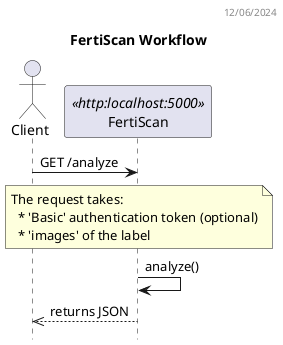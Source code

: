 @startuml FertiScan Sequence Diagram
header 12/06/2024

title FertiScan Workflow
hide empty members
hide footbox

actor "Client" as C
participant FertiScan as F <<http:localhost:5000>>

C -> F: GET /analyze
note over F
  The request takes:
    * 'Basic' authentication token (optional)
    * 'images' of the label
end note
F -> F: analyze()  
C <<-- F: returns JSON
@enduml
